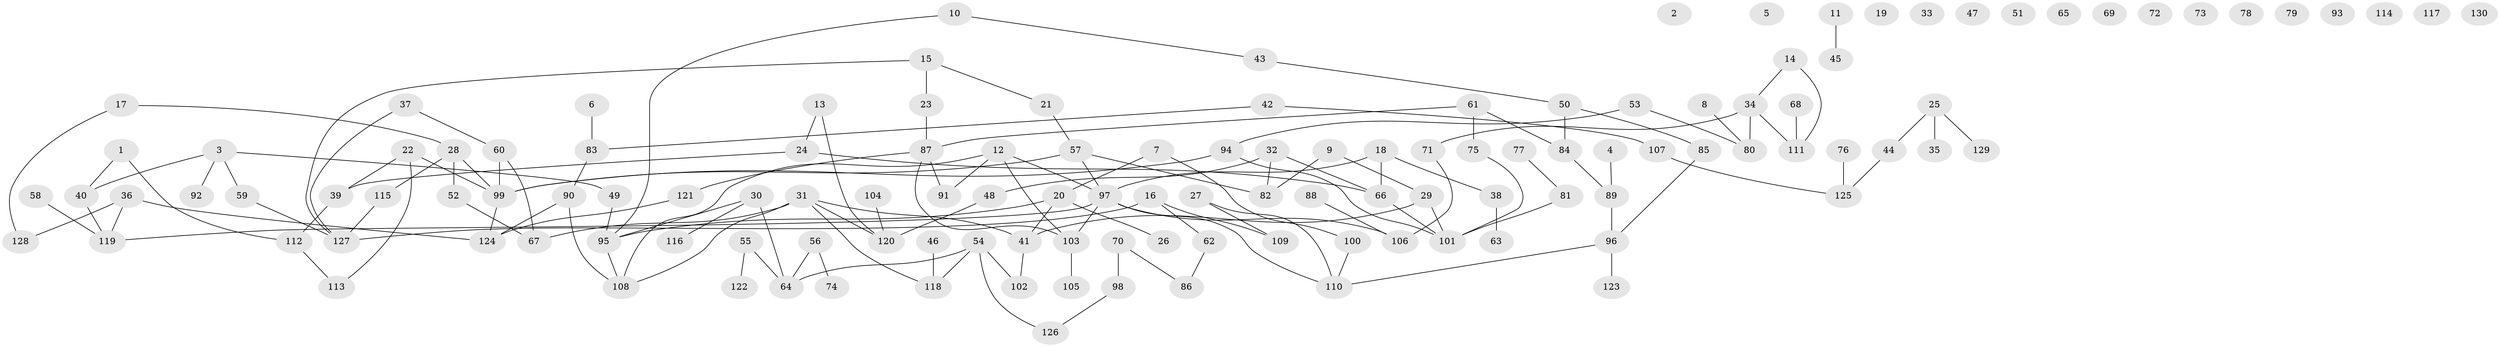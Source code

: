 // coarse degree distribution, {8: 0.05555555555555555, 4: 0.2222222222222222, 6: 0.05555555555555555, 3: 0.16666666666666666, 5: 0.05555555555555555, 10: 0.027777777777777776, 2: 0.19444444444444445, 1: 0.2222222222222222}
// Generated by graph-tools (version 1.1) at 2025/48/03/04/25 22:48:04]
// undirected, 130 vertices, 146 edges
graph export_dot {
  node [color=gray90,style=filled];
  1;
  2;
  3;
  4;
  5;
  6;
  7;
  8;
  9;
  10;
  11;
  12;
  13;
  14;
  15;
  16;
  17;
  18;
  19;
  20;
  21;
  22;
  23;
  24;
  25;
  26;
  27;
  28;
  29;
  30;
  31;
  32;
  33;
  34;
  35;
  36;
  37;
  38;
  39;
  40;
  41;
  42;
  43;
  44;
  45;
  46;
  47;
  48;
  49;
  50;
  51;
  52;
  53;
  54;
  55;
  56;
  57;
  58;
  59;
  60;
  61;
  62;
  63;
  64;
  65;
  66;
  67;
  68;
  69;
  70;
  71;
  72;
  73;
  74;
  75;
  76;
  77;
  78;
  79;
  80;
  81;
  82;
  83;
  84;
  85;
  86;
  87;
  88;
  89;
  90;
  91;
  92;
  93;
  94;
  95;
  96;
  97;
  98;
  99;
  100;
  101;
  102;
  103;
  104;
  105;
  106;
  107;
  108;
  109;
  110;
  111;
  112;
  113;
  114;
  115;
  116;
  117;
  118;
  119;
  120;
  121;
  122;
  123;
  124;
  125;
  126;
  127;
  128;
  129;
  130;
  1 -- 40;
  1 -- 112;
  3 -- 40;
  3 -- 49;
  3 -- 59;
  3 -- 92;
  4 -- 89;
  6 -- 83;
  7 -- 20;
  7 -- 100;
  8 -- 80;
  9 -- 29;
  9 -- 82;
  10 -- 43;
  10 -- 95;
  11 -- 45;
  12 -- 91;
  12 -- 97;
  12 -- 103;
  12 -- 108;
  13 -- 24;
  13 -- 120;
  14 -- 34;
  14 -- 111;
  15 -- 21;
  15 -- 23;
  15 -- 127;
  16 -- 62;
  16 -- 109;
  16 -- 127;
  17 -- 28;
  17 -- 128;
  18 -- 38;
  18 -- 66;
  18 -- 97;
  20 -- 26;
  20 -- 41;
  20 -- 95;
  21 -- 57;
  22 -- 39;
  22 -- 99;
  22 -- 113;
  23 -- 87;
  24 -- 39;
  24 -- 66;
  25 -- 35;
  25 -- 44;
  25 -- 129;
  27 -- 109;
  27 -- 110;
  28 -- 52;
  28 -- 99;
  28 -- 115;
  29 -- 41;
  29 -- 101;
  30 -- 64;
  30 -- 95;
  30 -- 116;
  31 -- 41;
  31 -- 67;
  31 -- 108;
  31 -- 118;
  31 -- 120;
  32 -- 48;
  32 -- 66;
  32 -- 82;
  34 -- 71;
  34 -- 80;
  34 -- 111;
  36 -- 119;
  36 -- 124;
  36 -- 128;
  37 -- 60;
  37 -- 127;
  38 -- 63;
  39 -- 112;
  40 -- 119;
  41 -- 102;
  42 -- 83;
  42 -- 107;
  43 -- 50;
  44 -- 125;
  46 -- 118;
  48 -- 120;
  49 -- 95;
  50 -- 84;
  50 -- 85;
  52 -- 67;
  53 -- 80;
  53 -- 94;
  54 -- 64;
  54 -- 102;
  54 -- 118;
  54 -- 126;
  55 -- 64;
  55 -- 122;
  56 -- 64;
  56 -- 74;
  57 -- 82;
  57 -- 97;
  57 -- 99;
  58 -- 119;
  59 -- 127;
  60 -- 67;
  60 -- 99;
  61 -- 75;
  61 -- 84;
  61 -- 87;
  62 -- 86;
  66 -- 101;
  68 -- 111;
  70 -- 86;
  70 -- 98;
  71 -- 106;
  75 -- 101;
  76 -- 125;
  77 -- 81;
  81 -- 101;
  83 -- 90;
  84 -- 89;
  85 -- 96;
  87 -- 91;
  87 -- 103;
  87 -- 121;
  88 -- 106;
  89 -- 96;
  90 -- 108;
  90 -- 124;
  94 -- 99;
  94 -- 101;
  95 -- 108;
  96 -- 110;
  96 -- 123;
  97 -- 103;
  97 -- 106;
  97 -- 110;
  97 -- 119;
  98 -- 126;
  99 -- 124;
  100 -- 110;
  103 -- 105;
  104 -- 120;
  107 -- 125;
  112 -- 113;
  115 -- 127;
  121 -- 124;
}
